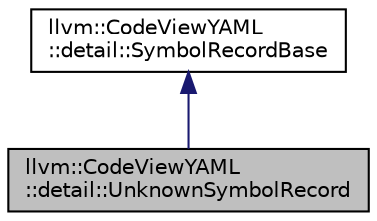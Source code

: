 digraph "llvm::CodeViewYAML::detail::UnknownSymbolRecord"
{
 // LATEX_PDF_SIZE
  bgcolor="transparent";
  edge [fontname="Helvetica",fontsize="10",labelfontname="Helvetica",labelfontsize="10"];
  node [fontname="Helvetica",fontsize="10",shape=record];
  Node1 [label="llvm::CodeViewYAML\l::detail::UnknownSymbolRecord",height=0.2,width=0.4,color="black", fillcolor="grey75", style="filled", fontcolor="black",tooltip=" "];
  Node2 -> Node1 [dir="back",color="midnightblue",fontsize="10",style="solid",fontname="Helvetica"];
  Node2 [label="llvm::CodeViewYAML\l::detail::SymbolRecordBase",height=0.2,width=0.4,color="black",URL="$structllvm_1_1CodeViewYAML_1_1detail_1_1SymbolRecordBase.html",tooltip=" "];
}
